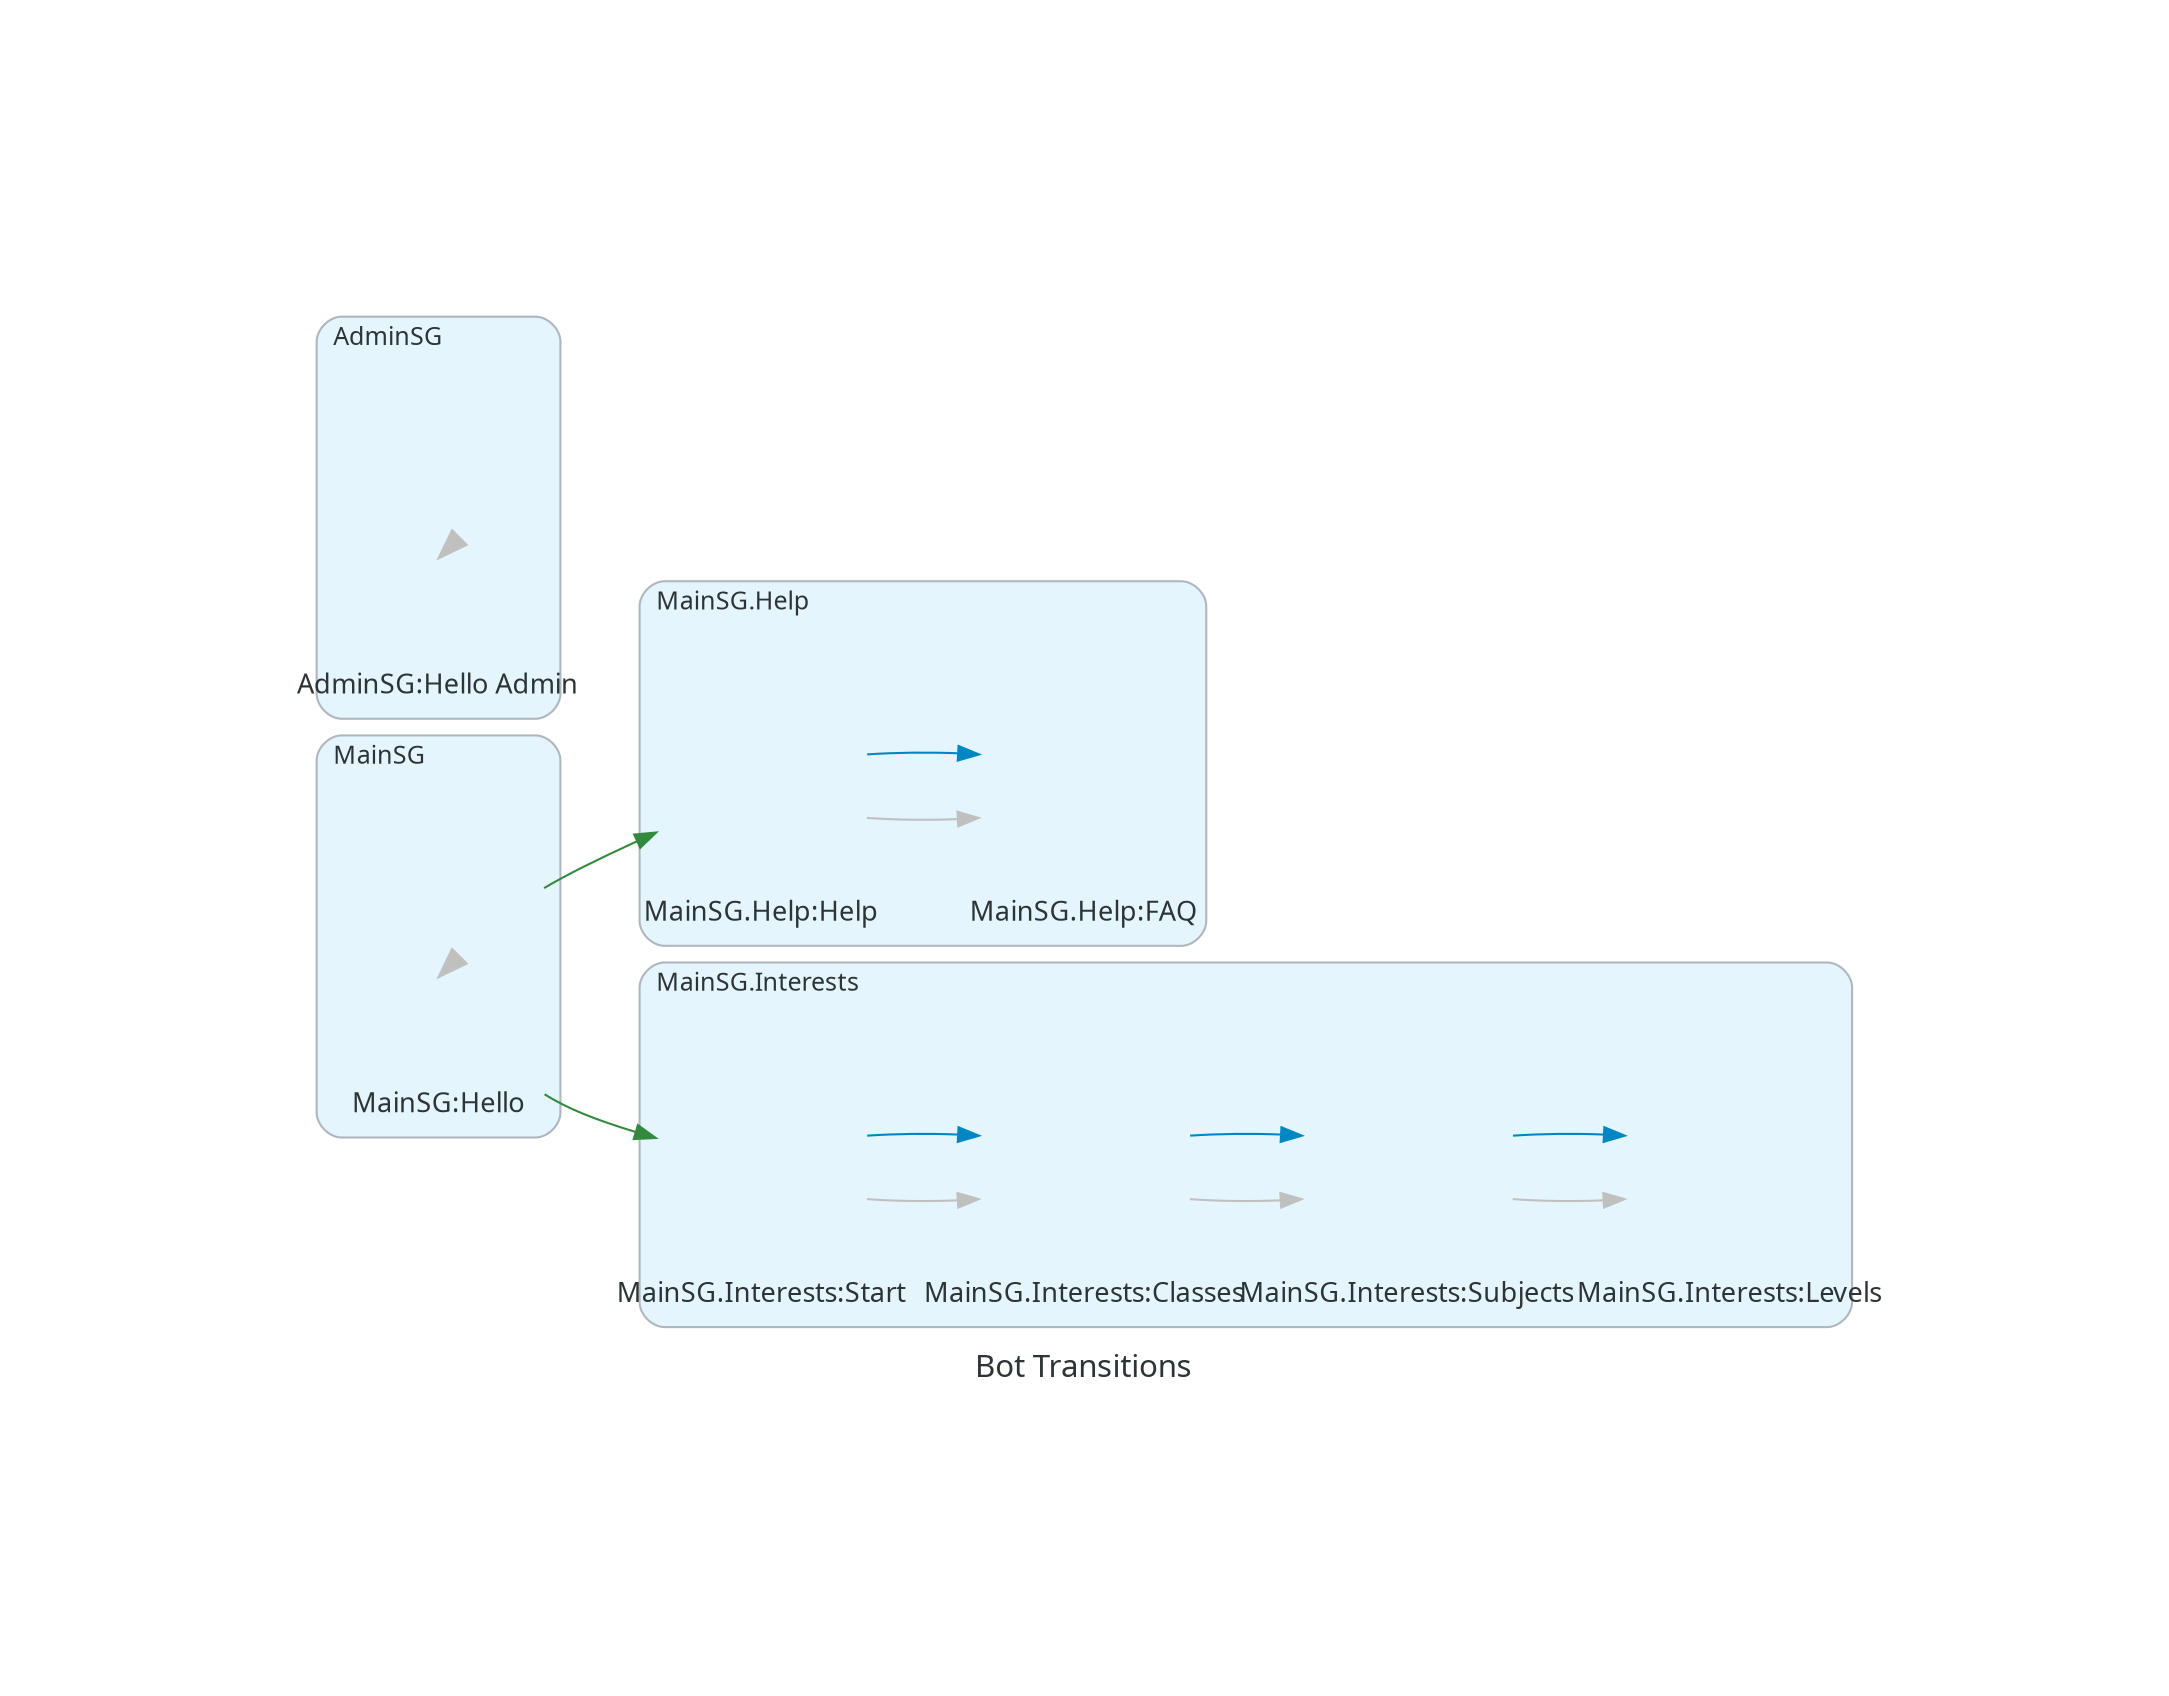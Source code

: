 digraph "Bot Transitions" {
	graph [bb="0,0,753,526",
		fontcolor="#2D3436",
		fontname="Sans-Serif",
		fontsize=15,
		label="Bot Transitions",
		lheight=0.24,
		lp="376.5,12.5",
		lwidth=1.40,
		nodesep=0.60,
		pad=2.0,
		rankdir=LR,
		ranksep=0.75,
		splines=curved
	];
	node [fixedsize=true,
		fontcolor="#2D3436",
		fontname="Sans-Serif",
		fontsize=13,
		height=1.4,
		imagescale=true,
		label="\N",
		labelloc=b,
		shape=box,
		style=rounded,
		width=1.4
	];
	edge [color="#7B8894"];
	subgraph cluster_MainSG {
		graph [bb="8,124,125,317",
			bgcolor="#E5F5FD",
			fontname="Sans-Serif",
			fontsize=12,
			label=MainSG,
			labeljust=l,
			lheight=0.18,
			lp="36,306.5",
			lwidth=0.56,
			pencolor="#AEB6BE",
			rankdir=LR,
			shape=box,
			style=rounded
		];
		ea2fe9f725f64a17b14782b1fa98a049	[height=1.9028,
			image="C:\Users\dante\AppData\Local\pypoetry\Cache\virtualenvs\sirius-olympiad-Gea_4FZI-py3.11\Lib\site-packages\aiogram_dialog\tools\calculator.png",
			label="MainSG:Hello",
			pos="66.5,201",
			shape=none,
			width=1.4028];
		ea2fe9f725f64a17b14782b1fa98a049 -> ea2fe9f725f64a17b14782b1fa98a049	[color=grey,
			dir=forward,
			fontcolor="#2D3436",
			fontname="Sans-Serif",
			fontsize=13,
			pos="e,66.5,201 66.5,201 66.5,201 66.5,201 66.5,201"];
	}
	subgraph cluster_AdminSG {
		graph [bb="8,325,125,518",
			bgcolor="#E5F5FD",
			fontname="Sans-Serif",
			fontsize=12,
			label=AdminSG,
			labeljust=l,
			lheight=0.18,
			lp="41.5,507.5",
			lwidth=0.71,
			pencolor="#AEB6BE",
			rankdir=LR,
			shape=box,
			style=rounded
		];
		a84daa98a143490695ddb1e849d5962b	[height=1.9028,
			image="C:\Users\dante\AppData\Local\pypoetry\Cache\virtualenvs\sirius-olympiad-Gea_4FZI-py3.11\Lib\site-packages\aiogram_dialog\tools\calculator.png",
			label="AdminSG:Hello Admin",
			pos="66.5,402",
			shape=none,
			width=1.4028];
		a84daa98a143490695ddb1e849d5962b -> a84daa98a143490695ddb1e849d5962b	[color=grey,
			dir=forward,
			fontcolor="#2D3436",
			fontname="Sans-Serif",
			fontsize=13,
			pos="e,66.5,402 66.5,402 66.5,402 66.5,402 66.5,402"];
	}
	subgraph "cluster_MainSG.Help" {
		graph [bb="163,216,435,391",
			bgcolor="#E5F5FD",
			fontname="Sans-Serif",
			fontsize=12,
			label="MainSG.Help",
			labeljust=l,
			lheight=0.18,
			lp="205,380.5",
			lwidth=0.94,
			pencolor="#AEB6BE",
			rankdir=LR,
			shape=box,
			style=rounded
		];
		"1cd73855b0dd445e82dc6f37c1324545"	[height=1.9028,
			image="C:\Users\dante\AppData\Local\pypoetry\Cache\virtualenvs\sirius-olympiad-Gea_4FZI-py3.11\Lib\site-packages\aiogram_dialog\tools\calculator.png",
			label="MainSG.Help:Help",
			pos="221.5,293",
			shape=none,
			width=1.4028];
		"74bc97fa357b4d4eb2904b8579542ae6"	[height=1.9028,
			image="C:\Users\dante\AppData\Local\pypoetry\Cache\virtualenvs\sirius-olympiad-Gea_4FZI-py3.11\Lib\site-packages\aiogram_dialog\tools\calculator.png",
			label="MainSG.Help:FAQ",
			pos="376.5,293",
			shape=none,
			width=1.4028];
		"1cd73855b0dd445e82dc6f37c1324545" -> "74bc97fa357b4d4eb2904b8579542ae6"	[color="#0086c3",
			dir=forward,
			fontcolor="#2D3436",
			fontname="Sans-Serif",
			fontsize=13,
			pos="e,326.16,307.86 271.82,307.86 285.56,308.8 300.61,308.99 314.9,308.45"];
		"74bc97fa357b4d4eb2904b8579542ae6" -> "1cd73855b0dd445e82dc6f37c1324545"	[color=grey,
			dir=forward,
			fontcolor="#2D3436",
			fontname="Sans-Serif",
			fontsize=13,
			pos="e,326.18,277.44 271.84,277.44 285.58,276.45 300.62,276.24 314.92,276.81"];
	}
	subgraph "cluster_MainSG.Interests" {
		graph [bb="163,33,745,208",
			bgcolor="#E5F5FD",
			fontname="Sans-Serif",
			fontsize=12,
			label="MainSG.Interests",
			labeljust=l,
			lheight=0.18,
			lp="216,197.5",
			lwidth=1.25,
			pencolor="#AEB6BE",
			rankdir=LR,
			shape=box,
			style=rounded
		];
		"6aa5ca9e290b4b4c941132ebc33ac366"	[height=1.9028,
			image="C:\Users\dante\AppData\Local\pypoetry\Cache\virtualenvs\sirius-olympiad-Gea_4FZI-py3.11\Lib\site-packages\aiogram_dialog\tools\calculator.png",
			label="MainSG.Interests:Start",
			pos="221.5,110",
			shape=none,
			width=1.4028];
		cc7b3887df404141b39fb1e8b0151e1c	[height=1.9028,
			image="C:\Users\dante\AppData\Local\pypoetry\Cache\virtualenvs\sirius-olympiad-Gea_4FZI-py3.11\Lib\site-packages\aiogram_dialog\tools\calculator.png",
			label="MainSG.Interests:Classes",
			pos="376.5,110",
			shape=none,
			width=1.4028];
		"6aa5ca9e290b4b4c941132ebc33ac366" -> cc7b3887df404141b39fb1e8b0151e1c	[color="#0086c3",
			dir=forward,
			fontcolor="#2D3436",
			fontname="Sans-Serif",
			fontsize=13,
			pos="e,326.16,124.86 271.82,124.86 285.56,125.8 300.61,125.99 314.9,125.45"];
		cc7b3887df404141b39fb1e8b0151e1c -> "6aa5ca9e290b4b4c941132ebc33ac366"	[color=grey,
			dir=forward,
			fontcolor="#2D3436",
			fontname="Sans-Serif",
			fontsize=13,
			pos="e,326.18,94.437 271.84,94.436 285.58,93.451 300.62,93.243 314.92,93.813"];
		"2a9ffd53302e4cfeb6f2fc5e672366db"	[height=1.9028,
			image="C:\Users\dante\AppData\Local\pypoetry\Cache\virtualenvs\sirius-olympiad-Gea_4FZI-py3.11\Lib\site-packages\aiogram_dialog\tools\calculator.png",
			label="MainSG.Interests:Subjects",
			pos="531.5,110",
			shape=none,
			width=1.4028];
		cc7b3887df404141b39fb1e8b0151e1c -> "2a9ffd53302e4cfeb6f2fc5e672366db"	[color="#0086c3",
			dir=forward,
			fontcolor="#2D3436",
			fontname="Sans-Serif",
			fontsize=13,
			pos="e,481.16,124.86 426.82,124.86 440.56,125.8 455.61,125.99 469.9,125.45"];
		"2a9ffd53302e4cfeb6f2fc5e672366db" -> cc7b3887df404141b39fb1e8b0151e1c	[color=grey,
			dir=forward,
			fontcolor="#2D3436",
			fontname="Sans-Serif",
			fontsize=13,
			pos="e,481.18,94.437 426.84,94.436 440.58,93.451 455.62,93.243 469.92,93.813"];
		"8442d1f42adb4e02b88203c3f0b056da"	[height=1.9028,
			image="C:\Users\dante\AppData\Local\pypoetry\Cache\virtualenvs\sirius-olympiad-Gea_4FZI-py3.11\Lib\site-packages\aiogram_dialog\tools\calculator.png",
			label="MainSG.Interests:Levels",
			pos="686.5,110",
			shape=none,
			width=1.4028];
		"2a9ffd53302e4cfeb6f2fc5e672366db" -> "8442d1f42adb4e02b88203c3f0b056da"	[color="#0086c3",
			dir=forward,
			fontcolor="#2D3436",
			fontname="Sans-Serif",
			fontsize=13,
			pos="e,636.16,124.86 581.82,124.86 595.56,125.8 610.61,125.99 624.9,125.45"];
		"8442d1f42adb4e02b88203c3f0b056da" -> "2a9ffd53302e4cfeb6f2fc5e672366db"	[color=grey,
			dir=forward,
			fontcolor="#2D3436",
			fontname="Sans-Serif",
			fontsize=13,
			pos="e,636.18,94.437 581.84,94.436 595.58,93.451 610.62,93.243 624.92,93.813"];
	}
	ea2fe9f725f64a17b14782b1fa98a049 -> "1cd73855b0dd445e82dc6f37c1324545"	[color="#338a3e",
		dir=forward,
		fontcolor="#2D3436",
		fontname="Sans-Serif",
		fontsize=13,
		pos="e,171.1,270.45 116.71,243.44 127.51,249.89 141.09,256.66 160.87,265.78"];
	ea2fe9f725f64a17b14782b1fa98a049 -> "6aa5ca9e290b4b4c941132ebc33ac366"	[color="#338a3e",
		dir=forward,
		fontcolor="#2D3436",
		fontname="Sans-Serif",
		fontsize=13,
		pos="e,171.39,123.59 116.93,145.04 127.81,138.09 141.06,132.77 160.58,126.79"];
}
